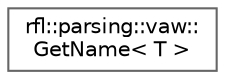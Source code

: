 digraph "类继承关系图"
{
 // LATEX_PDF_SIZE
  bgcolor="transparent";
  edge [fontname=Helvetica,fontsize=10,labelfontname=Helvetica,labelfontsize=10];
  node [fontname=Helvetica,fontsize=10,shape=box,height=0.2,width=0.4];
  rankdir="LR";
  Node0 [id="Node000000",label="rfl::parsing::vaw::\lGetName\< T \>",height=0.2,width=0.4,color="grey40", fillcolor="white", style="filled",URL="$structrfl_1_1parsing_1_1vaw_1_1_get_name.html",tooltip=" "];
}

